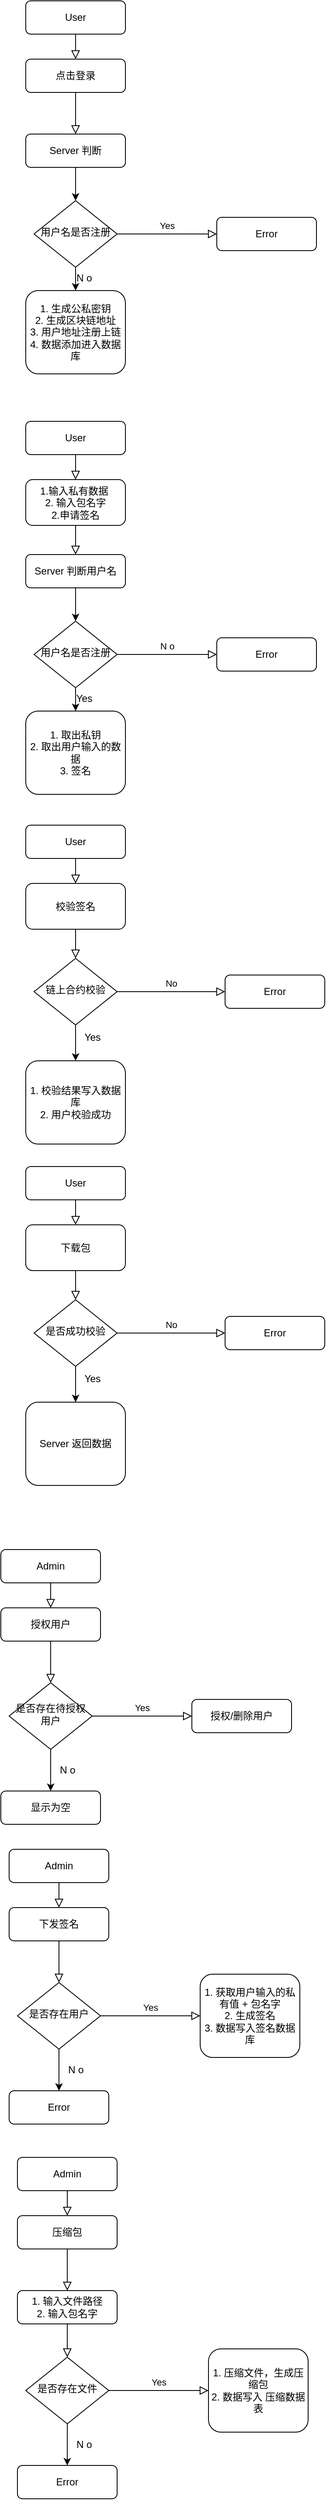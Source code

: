 <mxfile version="24.2.2" type="github">
  <diagram id="C5RBs43oDa-KdzZeNtuy" name="Page-1">
    <mxGraphModel dx="977" dy="652" grid="1" gridSize="10" guides="1" tooltips="1" connect="1" arrows="1" fold="1" page="1" pageScale="1" pageWidth="827" pageHeight="1169" math="0" shadow="0">
      <root>
        <mxCell id="WIyWlLk6GJQsqaUBKTNV-0" />
        <mxCell id="WIyWlLk6GJQsqaUBKTNV-1" parent="WIyWlLk6GJQsqaUBKTNV-0" />
        <mxCell id="WIyWlLk6GJQsqaUBKTNV-2" value="" style="rounded=0;html=1;jettySize=auto;orthogonalLoop=1;fontSize=11;endArrow=block;endFill=0;endSize=8;strokeWidth=1;shadow=0;labelBackgroundColor=none;edgeStyle=orthogonalEdgeStyle;" parent="WIyWlLk6GJQsqaUBKTNV-1" source="WIyWlLk6GJQsqaUBKTNV-3" edge="1">
          <mxGeometry relative="1" as="geometry">
            <mxPoint x="220" y="150" as="targetPoint" />
          </mxGeometry>
        </mxCell>
        <mxCell id="WIyWlLk6GJQsqaUBKTNV-3" value="User" style="rounded=1;whiteSpace=wrap;html=1;fontSize=12;glass=0;strokeWidth=1;shadow=0;" parent="WIyWlLk6GJQsqaUBKTNV-1" vertex="1">
          <mxGeometry x="160" y="80" width="120" height="40" as="geometry" />
        </mxCell>
        <mxCell id="WIyWlLk6GJQsqaUBKTNV-5" value="Yes" style="edgeStyle=orthogonalEdgeStyle;rounded=0;html=1;jettySize=auto;orthogonalLoop=1;fontSize=11;endArrow=block;endFill=0;endSize=8;strokeWidth=1;shadow=0;labelBackgroundColor=none;" parent="WIyWlLk6GJQsqaUBKTNV-1" source="WIyWlLk6GJQsqaUBKTNV-6" target="WIyWlLk6GJQsqaUBKTNV-7" edge="1">
          <mxGeometry y="10" relative="1" as="geometry">
            <mxPoint as="offset" />
          </mxGeometry>
        </mxCell>
        <mxCell id="WIyWlLk6GJQsqaUBKTNV-6" value="用户名是否注册" style="rhombus;whiteSpace=wrap;html=1;shadow=0;fontFamily=Helvetica;fontSize=12;align=center;strokeWidth=1;spacing=6;spacingTop=-4;" parent="WIyWlLk6GJQsqaUBKTNV-1" vertex="1">
          <mxGeometry x="170" y="320" width="100" height="80" as="geometry" />
        </mxCell>
        <mxCell id="WIyWlLk6GJQsqaUBKTNV-7" value="Error" style="rounded=1;whiteSpace=wrap;html=1;fontSize=12;glass=0;strokeWidth=1;shadow=0;" parent="WIyWlLk6GJQsqaUBKTNV-1" vertex="1">
          <mxGeometry x="390" y="340" width="120" height="40" as="geometry" />
        </mxCell>
        <mxCell id="WIyWlLk6GJQsqaUBKTNV-11" value="1. 生成公私密钥&lt;div&gt;2. 生成区块链地址&lt;/div&gt;&lt;div&gt;3. 用户地址注册上链&lt;/div&gt;&lt;div&gt;4. 数据添加进入数据库&lt;/div&gt;" style="rounded=1;whiteSpace=wrap;html=1;fontSize=12;glass=0;strokeWidth=1;shadow=0;" parent="WIyWlLk6GJQsqaUBKTNV-1" vertex="1">
          <mxGeometry x="160" y="428" width="120" height="100" as="geometry" />
        </mxCell>
        <mxCell id="rnexsZbWBA9oW1r5ITZg-0" value="点击登录" style="rounded=1;whiteSpace=wrap;html=1;fontSize=12;glass=0;strokeWidth=1;shadow=0;" vertex="1" parent="WIyWlLk6GJQsqaUBKTNV-1">
          <mxGeometry x="160" y="150" width="120" height="40" as="geometry" />
        </mxCell>
        <mxCell id="rnexsZbWBA9oW1r5ITZg-1" value="Server 判断" style="rounded=1;whiteSpace=wrap;html=1;fontSize=12;glass=0;strokeWidth=1;shadow=0;" vertex="1" parent="WIyWlLk6GJQsqaUBKTNV-1">
          <mxGeometry x="160" y="240" width="120" height="40" as="geometry" />
        </mxCell>
        <mxCell id="rnexsZbWBA9oW1r5ITZg-2" value="" style="rounded=0;html=1;jettySize=auto;orthogonalLoop=1;fontSize=11;endArrow=block;endFill=0;endSize=8;strokeWidth=1;shadow=0;labelBackgroundColor=none;edgeStyle=orthogonalEdgeStyle;exitX=0.5;exitY=1;exitDx=0;exitDy=0;entryX=0.5;entryY=0;entryDx=0;entryDy=0;" edge="1" parent="WIyWlLk6GJQsqaUBKTNV-1" source="rnexsZbWBA9oW1r5ITZg-0" target="rnexsZbWBA9oW1r5ITZg-1">
          <mxGeometry relative="1" as="geometry">
            <mxPoint x="230" y="130" as="sourcePoint" />
            <mxPoint x="230" y="160" as="targetPoint" />
          </mxGeometry>
        </mxCell>
        <mxCell id="rnexsZbWBA9oW1r5ITZg-3" value="" style="endArrow=classic;html=1;rounded=0;exitX=0.5;exitY=1;exitDx=0;exitDy=0;entryX=0.5;entryY=0;entryDx=0;entryDy=0;" edge="1" parent="WIyWlLk6GJQsqaUBKTNV-1" source="rnexsZbWBA9oW1r5ITZg-1" target="WIyWlLk6GJQsqaUBKTNV-6">
          <mxGeometry width="50" height="50" relative="1" as="geometry">
            <mxPoint x="280" y="320" as="sourcePoint" />
            <mxPoint x="330" y="270" as="targetPoint" />
          </mxGeometry>
        </mxCell>
        <mxCell id="rnexsZbWBA9oW1r5ITZg-4" value="" style="endArrow=classic;html=1;rounded=0;exitX=0.5;exitY=1;exitDx=0;exitDy=0;entryX=0.5;entryY=0;entryDx=0;entryDy=0;" edge="1" parent="WIyWlLk6GJQsqaUBKTNV-1" source="WIyWlLk6GJQsqaUBKTNV-6" target="WIyWlLk6GJQsqaUBKTNV-11">
          <mxGeometry width="50" height="50" relative="1" as="geometry">
            <mxPoint x="230" y="290" as="sourcePoint" />
            <mxPoint x="230" y="330" as="targetPoint" />
          </mxGeometry>
        </mxCell>
        <mxCell id="rnexsZbWBA9oW1r5ITZg-5" value="N o" style="text;html=1;align=center;verticalAlign=middle;resizable=0;points=[];autosize=1;strokeColor=none;fillColor=none;" vertex="1" parent="WIyWlLk6GJQsqaUBKTNV-1">
          <mxGeometry x="210" y="398" width="40" height="30" as="geometry" />
        </mxCell>
        <mxCell id="rnexsZbWBA9oW1r5ITZg-6" value="" style="rounded=0;html=1;jettySize=auto;orthogonalLoop=1;fontSize=11;endArrow=block;endFill=0;endSize=8;strokeWidth=1;shadow=0;labelBackgroundColor=none;edgeStyle=orthogonalEdgeStyle;" edge="1" parent="WIyWlLk6GJQsqaUBKTNV-1" source="rnexsZbWBA9oW1r5ITZg-7">
          <mxGeometry relative="1" as="geometry">
            <mxPoint x="220" y="655" as="targetPoint" />
          </mxGeometry>
        </mxCell>
        <mxCell id="rnexsZbWBA9oW1r5ITZg-7" value="User" style="rounded=1;whiteSpace=wrap;html=1;fontSize=12;glass=0;strokeWidth=1;shadow=0;" vertex="1" parent="WIyWlLk6GJQsqaUBKTNV-1">
          <mxGeometry x="160" y="585" width="120" height="40" as="geometry" />
        </mxCell>
        <mxCell id="rnexsZbWBA9oW1r5ITZg-8" value="N o" style="edgeStyle=orthogonalEdgeStyle;rounded=0;html=1;jettySize=auto;orthogonalLoop=1;fontSize=11;endArrow=block;endFill=0;endSize=8;strokeWidth=1;shadow=0;labelBackgroundColor=none;" edge="1" parent="WIyWlLk6GJQsqaUBKTNV-1" source="rnexsZbWBA9oW1r5ITZg-9" target="rnexsZbWBA9oW1r5ITZg-10">
          <mxGeometry y="10" relative="1" as="geometry">
            <mxPoint as="offset" />
          </mxGeometry>
        </mxCell>
        <mxCell id="rnexsZbWBA9oW1r5ITZg-9" value="用户名是否注册" style="rhombus;whiteSpace=wrap;html=1;shadow=0;fontFamily=Helvetica;fontSize=12;align=center;strokeWidth=1;spacing=6;spacingTop=-4;" vertex="1" parent="WIyWlLk6GJQsqaUBKTNV-1">
          <mxGeometry x="170" y="825" width="100" height="80" as="geometry" />
        </mxCell>
        <mxCell id="rnexsZbWBA9oW1r5ITZg-10" value="Error" style="rounded=1;whiteSpace=wrap;html=1;fontSize=12;glass=0;strokeWidth=1;shadow=0;" vertex="1" parent="WIyWlLk6GJQsqaUBKTNV-1">
          <mxGeometry x="390" y="845" width="120" height="40" as="geometry" />
        </mxCell>
        <mxCell id="rnexsZbWBA9oW1r5ITZg-11" value="1. 取出私钥&lt;div&gt;2. 取出用户输入的数据&lt;/div&gt;&lt;div&gt;3. 签名&lt;/div&gt;" style="rounded=1;whiteSpace=wrap;html=1;fontSize=12;glass=0;strokeWidth=1;shadow=0;" vertex="1" parent="WIyWlLk6GJQsqaUBKTNV-1">
          <mxGeometry x="160" y="933" width="120" height="100" as="geometry" />
        </mxCell>
        <mxCell id="rnexsZbWBA9oW1r5ITZg-12" value="1.输入私有数据&amp;nbsp;&lt;div&gt;2. 输入包名字&lt;br&gt;&lt;div&gt;2.申请签名&lt;/div&gt;&lt;/div&gt;" style="rounded=1;whiteSpace=wrap;html=1;fontSize=12;glass=0;strokeWidth=1;shadow=0;" vertex="1" parent="WIyWlLk6GJQsqaUBKTNV-1">
          <mxGeometry x="160" y="655" width="120" height="55" as="geometry" />
        </mxCell>
        <mxCell id="rnexsZbWBA9oW1r5ITZg-13" value="Server 判断用户名" style="rounded=1;whiteSpace=wrap;html=1;fontSize=12;glass=0;strokeWidth=1;shadow=0;" vertex="1" parent="WIyWlLk6GJQsqaUBKTNV-1">
          <mxGeometry x="160" y="745" width="120" height="40" as="geometry" />
        </mxCell>
        <mxCell id="rnexsZbWBA9oW1r5ITZg-14" value="" style="rounded=0;html=1;jettySize=auto;orthogonalLoop=1;fontSize=11;endArrow=block;endFill=0;endSize=8;strokeWidth=1;shadow=0;labelBackgroundColor=none;edgeStyle=orthogonalEdgeStyle;exitX=0.5;exitY=1;exitDx=0;exitDy=0;entryX=0.5;entryY=0;entryDx=0;entryDy=0;" edge="1" parent="WIyWlLk6GJQsqaUBKTNV-1" source="rnexsZbWBA9oW1r5ITZg-12" target="rnexsZbWBA9oW1r5ITZg-13">
          <mxGeometry relative="1" as="geometry">
            <mxPoint x="230" y="635" as="sourcePoint" />
            <mxPoint x="230" y="665" as="targetPoint" />
          </mxGeometry>
        </mxCell>
        <mxCell id="rnexsZbWBA9oW1r5ITZg-15" value="" style="endArrow=classic;html=1;rounded=0;exitX=0.5;exitY=1;exitDx=0;exitDy=0;entryX=0.5;entryY=0;entryDx=0;entryDy=0;" edge="1" parent="WIyWlLk6GJQsqaUBKTNV-1" source="rnexsZbWBA9oW1r5ITZg-13" target="rnexsZbWBA9oW1r5ITZg-9">
          <mxGeometry width="50" height="50" relative="1" as="geometry">
            <mxPoint x="280" y="825" as="sourcePoint" />
            <mxPoint x="330" y="775" as="targetPoint" />
          </mxGeometry>
        </mxCell>
        <mxCell id="rnexsZbWBA9oW1r5ITZg-16" value="" style="endArrow=classic;html=1;rounded=0;exitX=0.5;exitY=1;exitDx=0;exitDy=0;entryX=0.5;entryY=0;entryDx=0;entryDy=0;" edge="1" parent="WIyWlLk6GJQsqaUBKTNV-1" source="rnexsZbWBA9oW1r5ITZg-9" target="rnexsZbWBA9oW1r5ITZg-11">
          <mxGeometry width="50" height="50" relative="1" as="geometry">
            <mxPoint x="230" y="795" as="sourcePoint" />
            <mxPoint x="230" y="835" as="targetPoint" />
          </mxGeometry>
        </mxCell>
        <mxCell id="rnexsZbWBA9oW1r5ITZg-17" value="Yes" style="text;html=1;align=center;verticalAlign=middle;resizable=0;points=[];autosize=1;strokeColor=none;fillColor=none;" vertex="1" parent="WIyWlLk6GJQsqaUBKTNV-1">
          <mxGeometry x="210" y="903" width="40" height="30" as="geometry" />
        </mxCell>
        <mxCell id="rnexsZbWBA9oW1r5ITZg-18" value="" style="rounded=0;html=1;jettySize=auto;orthogonalLoop=1;fontSize=11;endArrow=block;endFill=0;endSize=8;strokeWidth=1;shadow=0;labelBackgroundColor=none;edgeStyle=orthogonalEdgeStyle;" edge="1" parent="WIyWlLk6GJQsqaUBKTNV-1" source="rnexsZbWBA9oW1r5ITZg-19">
          <mxGeometry relative="1" as="geometry">
            <mxPoint x="220" y="1140" as="targetPoint" />
          </mxGeometry>
        </mxCell>
        <mxCell id="rnexsZbWBA9oW1r5ITZg-19" value="User" style="rounded=1;whiteSpace=wrap;html=1;fontSize=12;glass=0;strokeWidth=1;shadow=0;" vertex="1" parent="WIyWlLk6GJQsqaUBKTNV-1">
          <mxGeometry x="160" y="1070" width="120" height="40" as="geometry" />
        </mxCell>
        <mxCell id="rnexsZbWBA9oW1r5ITZg-20" value="No" style="edgeStyle=orthogonalEdgeStyle;rounded=0;html=1;jettySize=auto;orthogonalLoop=1;fontSize=11;endArrow=block;endFill=0;endSize=8;strokeWidth=1;shadow=0;labelBackgroundColor=none;" edge="1" parent="WIyWlLk6GJQsqaUBKTNV-1" source="rnexsZbWBA9oW1r5ITZg-21" target="rnexsZbWBA9oW1r5ITZg-22">
          <mxGeometry y="10" relative="1" as="geometry">
            <mxPoint as="offset" />
          </mxGeometry>
        </mxCell>
        <mxCell id="rnexsZbWBA9oW1r5ITZg-21" value="链上合约校验" style="rhombus;whiteSpace=wrap;html=1;shadow=0;fontFamily=Helvetica;fontSize=12;align=center;strokeWidth=1;spacing=6;spacingTop=-4;" vertex="1" parent="WIyWlLk6GJQsqaUBKTNV-1">
          <mxGeometry x="170" y="1230" width="100" height="80" as="geometry" />
        </mxCell>
        <mxCell id="rnexsZbWBA9oW1r5ITZg-22" value="Error" style="rounded=1;whiteSpace=wrap;html=1;fontSize=12;glass=0;strokeWidth=1;shadow=0;" vertex="1" parent="WIyWlLk6GJQsqaUBKTNV-1">
          <mxGeometry x="400" y="1250" width="120" height="40" as="geometry" />
        </mxCell>
        <mxCell id="rnexsZbWBA9oW1r5ITZg-23" value="&lt;div&gt;1. 校验结果写入数据库&lt;/div&gt;&lt;div&gt;2. 用户校验成功&lt;/div&gt;" style="rounded=1;whiteSpace=wrap;html=1;fontSize=12;glass=0;strokeWidth=1;shadow=0;" vertex="1" parent="WIyWlLk6GJQsqaUBKTNV-1">
          <mxGeometry x="160" y="1353" width="120" height="100" as="geometry" />
        </mxCell>
        <mxCell id="rnexsZbWBA9oW1r5ITZg-24" value="校验签名" style="rounded=1;whiteSpace=wrap;html=1;fontSize=12;glass=0;strokeWidth=1;shadow=0;" vertex="1" parent="WIyWlLk6GJQsqaUBKTNV-1">
          <mxGeometry x="160" y="1140" width="120" height="55" as="geometry" />
        </mxCell>
        <mxCell id="rnexsZbWBA9oW1r5ITZg-26" value="" style="rounded=0;html=1;jettySize=auto;orthogonalLoop=1;fontSize=11;endArrow=block;endFill=0;endSize=8;strokeWidth=1;shadow=0;labelBackgroundColor=none;edgeStyle=orthogonalEdgeStyle;exitX=0.5;exitY=1;exitDx=0;exitDy=0;entryX=0.5;entryY=0;entryDx=0;entryDy=0;" edge="1" parent="WIyWlLk6GJQsqaUBKTNV-1" source="rnexsZbWBA9oW1r5ITZg-24">
          <mxGeometry relative="1" as="geometry">
            <mxPoint x="230" y="1120" as="sourcePoint" />
            <mxPoint x="220" y="1230" as="targetPoint" />
          </mxGeometry>
        </mxCell>
        <mxCell id="rnexsZbWBA9oW1r5ITZg-28" value="" style="endArrow=classic;html=1;rounded=0;exitX=0.5;exitY=1;exitDx=0;exitDy=0;entryX=0.5;entryY=0;entryDx=0;entryDy=0;" edge="1" parent="WIyWlLk6GJQsqaUBKTNV-1" source="rnexsZbWBA9oW1r5ITZg-21" target="rnexsZbWBA9oW1r5ITZg-23">
          <mxGeometry width="50" height="50" relative="1" as="geometry">
            <mxPoint x="230" y="1280" as="sourcePoint" />
            <mxPoint x="230" y="1320" as="targetPoint" />
          </mxGeometry>
        </mxCell>
        <mxCell id="rnexsZbWBA9oW1r5ITZg-29" value="Yes" style="text;html=1;align=center;verticalAlign=middle;resizable=0;points=[];autosize=1;strokeColor=none;fillColor=none;" vertex="1" parent="WIyWlLk6GJQsqaUBKTNV-1">
          <mxGeometry x="220" y="1310" width="40" height="30" as="geometry" />
        </mxCell>
        <mxCell id="rnexsZbWBA9oW1r5ITZg-30" value="" style="rounded=0;html=1;jettySize=auto;orthogonalLoop=1;fontSize=11;endArrow=block;endFill=0;endSize=8;strokeWidth=1;shadow=0;labelBackgroundColor=none;edgeStyle=orthogonalEdgeStyle;" edge="1" parent="WIyWlLk6GJQsqaUBKTNV-1" source="rnexsZbWBA9oW1r5ITZg-31">
          <mxGeometry relative="1" as="geometry">
            <mxPoint x="220" y="1550" as="targetPoint" />
          </mxGeometry>
        </mxCell>
        <mxCell id="rnexsZbWBA9oW1r5ITZg-31" value="User" style="rounded=1;whiteSpace=wrap;html=1;fontSize=12;glass=0;strokeWidth=1;shadow=0;" vertex="1" parent="WIyWlLk6GJQsqaUBKTNV-1">
          <mxGeometry x="160" y="1480" width="120" height="40" as="geometry" />
        </mxCell>
        <mxCell id="rnexsZbWBA9oW1r5ITZg-32" value="No" style="edgeStyle=orthogonalEdgeStyle;rounded=0;html=1;jettySize=auto;orthogonalLoop=1;fontSize=11;endArrow=block;endFill=0;endSize=8;strokeWidth=1;shadow=0;labelBackgroundColor=none;" edge="1" parent="WIyWlLk6GJQsqaUBKTNV-1" source="rnexsZbWBA9oW1r5ITZg-33" target="rnexsZbWBA9oW1r5ITZg-34">
          <mxGeometry y="10" relative="1" as="geometry">
            <mxPoint as="offset" />
          </mxGeometry>
        </mxCell>
        <mxCell id="rnexsZbWBA9oW1r5ITZg-33" value="是否成功校验" style="rhombus;whiteSpace=wrap;html=1;shadow=0;fontFamily=Helvetica;fontSize=12;align=center;strokeWidth=1;spacing=6;spacingTop=-4;" vertex="1" parent="WIyWlLk6GJQsqaUBKTNV-1">
          <mxGeometry x="170" y="1640" width="100" height="80" as="geometry" />
        </mxCell>
        <mxCell id="rnexsZbWBA9oW1r5ITZg-34" value="Error" style="rounded=1;whiteSpace=wrap;html=1;fontSize=12;glass=0;strokeWidth=1;shadow=0;" vertex="1" parent="WIyWlLk6GJQsqaUBKTNV-1">
          <mxGeometry x="400" y="1660" width="120" height="40" as="geometry" />
        </mxCell>
        <mxCell id="rnexsZbWBA9oW1r5ITZg-35" value="Server 返回数据" style="rounded=1;whiteSpace=wrap;html=1;fontSize=12;glass=0;strokeWidth=1;shadow=0;" vertex="1" parent="WIyWlLk6GJQsqaUBKTNV-1">
          <mxGeometry x="160" y="1763" width="120" height="100" as="geometry" />
        </mxCell>
        <mxCell id="rnexsZbWBA9oW1r5ITZg-36" value="下载包" style="rounded=1;whiteSpace=wrap;html=1;fontSize=12;glass=0;strokeWidth=1;shadow=0;" vertex="1" parent="WIyWlLk6GJQsqaUBKTNV-1">
          <mxGeometry x="160" y="1550" width="120" height="55" as="geometry" />
        </mxCell>
        <mxCell id="rnexsZbWBA9oW1r5ITZg-37" value="" style="rounded=0;html=1;jettySize=auto;orthogonalLoop=1;fontSize=11;endArrow=block;endFill=0;endSize=8;strokeWidth=1;shadow=0;labelBackgroundColor=none;edgeStyle=orthogonalEdgeStyle;exitX=0.5;exitY=1;exitDx=0;exitDy=0;entryX=0.5;entryY=0;entryDx=0;entryDy=0;" edge="1" parent="WIyWlLk6GJQsqaUBKTNV-1" source="rnexsZbWBA9oW1r5ITZg-36">
          <mxGeometry relative="1" as="geometry">
            <mxPoint x="230" y="1530" as="sourcePoint" />
            <mxPoint x="220" y="1640" as="targetPoint" />
          </mxGeometry>
        </mxCell>
        <mxCell id="rnexsZbWBA9oW1r5ITZg-38" value="" style="endArrow=classic;html=1;rounded=0;exitX=0.5;exitY=1;exitDx=0;exitDy=0;entryX=0.5;entryY=0;entryDx=0;entryDy=0;" edge="1" parent="WIyWlLk6GJQsqaUBKTNV-1" source="rnexsZbWBA9oW1r5ITZg-33" target="rnexsZbWBA9oW1r5ITZg-35">
          <mxGeometry width="50" height="50" relative="1" as="geometry">
            <mxPoint x="230" y="1690" as="sourcePoint" />
            <mxPoint x="230" y="1730" as="targetPoint" />
          </mxGeometry>
        </mxCell>
        <mxCell id="rnexsZbWBA9oW1r5ITZg-39" value="Yes" style="text;html=1;align=center;verticalAlign=middle;resizable=0;points=[];autosize=1;strokeColor=none;fillColor=none;" vertex="1" parent="WIyWlLk6GJQsqaUBKTNV-1">
          <mxGeometry x="220" y="1720" width="40" height="30" as="geometry" />
        </mxCell>
        <mxCell id="rnexsZbWBA9oW1r5ITZg-40" value="" style="rounded=0;html=1;jettySize=auto;orthogonalLoop=1;fontSize=11;endArrow=block;endFill=0;endSize=8;strokeWidth=1;shadow=0;labelBackgroundColor=none;edgeStyle=orthogonalEdgeStyle;" edge="1" parent="WIyWlLk6GJQsqaUBKTNV-1" source="rnexsZbWBA9oW1r5ITZg-41">
          <mxGeometry relative="1" as="geometry">
            <mxPoint x="190" y="2010" as="targetPoint" />
          </mxGeometry>
        </mxCell>
        <mxCell id="rnexsZbWBA9oW1r5ITZg-41" value="Admin" style="rounded=1;whiteSpace=wrap;html=1;fontSize=12;glass=0;strokeWidth=1;shadow=0;" vertex="1" parent="WIyWlLk6GJQsqaUBKTNV-1">
          <mxGeometry x="130" y="1940" width="120" height="40" as="geometry" />
        </mxCell>
        <mxCell id="rnexsZbWBA9oW1r5ITZg-42" value="Yes" style="edgeStyle=orthogonalEdgeStyle;rounded=0;html=1;jettySize=auto;orthogonalLoop=1;fontSize=11;endArrow=block;endFill=0;endSize=8;strokeWidth=1;shadow=0;labelBackgroundColor=none;" edge="1" parent="WIyWlLk6GJQsqaUBKTNV-1" source="rnexsZbWBA9oW1r5ITZg-43" target="rnexsZbWBA9oW1r5ITZg-44">
          <mxGeometry y="10" relative="1" as="geometry">
            <mxPoint as="offset" />
          </mxGeometry>
        </mxCell>
        <mxCell id="rnexsZbWBA9oW1r5ITZg-43" value="是否存在待授权用户" style="rhombus;whiteSpace=wrap;html=1;shadow=0;fontFamily=Helvetica;fontSize=12;align=center;strokeWidth=1;spacing=6;spacingTop=-4;" vertex="1" parent="WIyWlLk6GJQsqaUBKTNV-1">
          <mxGeometry x="140" y="2100" width="100" height="80" as="geometry" />
        </mxCell>
        <mxCell id="rnexsZbWBA9oW1r5ITZg-44" value="授权/删除用户" style="rounded=1;whiteSpace=wrap;html=1;fontSize=12;glass=0;strokeWidth=1;shadow=0;" vertex="1" parent="WIyWlLk6GJQsqaUBKTNV-1">
          <mxGeometry x="360" y="2120" width="120" height="40" as="geometry" />
        </mxCell>
        <mxCell id="rnexsZbWBA9oW1r5ITZg-45" value="显示为空" style="rounded=1;whiteSpace=wrap;html=1;fontSize=12;glass=0;strokeWidth=1;shadow=0;" vertex="1" parent="WIyWlLk6GJQsqaUBKTNV-1">
          <mxGeometry x="130" y="2230" width="120" height="40" as="geometry" />
        </mxCell>
        <mxCell id="rnexsZbWBA9oW1r5ITZg-46" value="授权用户" style="rounded=1;whiteSpace=wrap;html=1;fontSize=12;glass=0;strokeWidth=1;shadow=0;" vertex="1" parent="WIyWlLk6GJQsqaUBKTNV-1">
          <mxGeometry x="130" y="2010" width="120" height="40" as="geometry" />
        </mxCell>
        <mxCell id="rnexsZbWBA9oW1r5ITZg-48" value="" style="rounded=0;html=1;jettySize=auto;orthogonalLoop=1;fontSize=11;endArrow=block;endFill=0;endSize=8;strokeWidth=1;shadow=0;labelBackgroundColor=none;edgeStyle=orthogonalEdgeStyle;exitX=0.5;exitY=1;exitDx=0;exitDy=0;entryX=0.5;entryY=0;entryDx=0;entryDy=0;" edge="1" parent="WIyWlLk6GJQsqaUBKTNV-1" source="rnexsZbWBA9oW1r5ITZg-46">
          <mxGeometry relative="1" as="geometry">
            <mxPoint x="200" y="1990" as="sourcePoint" />
            <mxPoint x="190" y="2100" as="targetPoint" />
          </mxGeometry>
        </mxCell>
        <mxCell id="rnexsZbWBA9oW1r5ITZg-50" value="" style="endArrow=classic;html=1;rounded=0;exitX=0.5;exitY=1;exitDx=0;exitDy=0;entryX=0.5;entryY=0;entryDx=0;entryDy=0;" edge="1" parent="WIyWlLk6GJQsqaUBKTNV-1" source="rnexsZbWBA9oW1r5ITZg-43" target="rnexsZbWBA9oW1r5ITZg-45">
          <mxGeometry width="50" height="50" relative="1" as="geometry">
            <mxPoint x="200" y="2150" as="sourcePoint" />
            <mxPoint x="200" y="2190" as="targetPoint" />
          </mxGeometry>
        </mxCell>
        <mxCell id="rnexsZbWBA9oW1r5ITZg-51" value="N o" style="text;html=1;align=center;verticalAlign=middle;resizable=0;points=[];autosize=1;strokeColor=none;fillColor=none;" vertex="1" parent="WIyWlLk6GJQsqaUBKTNV-1">
          <mxGeometry x="190" y="2190" width="40" height="30" as="geometry" />
        </mxCell>
        <mxCell id="rnexsZbWBA9oW1r5ITZg-52" value="" style="rounded=0;html=1;jettySize=auto;orthogonalLoop=1;fontSize=11;endArrow=block;endFill=0;endSize=8;strokeWidth=1;shadow=0;labelBackgroundColor=none;edgeStyle=orthogonalEdgeStyle;" edge="1" parent="WIyWlLk6GJQsqaUBKTNV-1" source="rnexsZbWBA9oW1r5ITZg-53">
          <mxGeometry relative="1" as="geometry">
            <mxPoint x="200" y="2370" as="targetPoint" />
          </mxGeometry>
        </mxCell>
        <mxCell id="rnexsZbWBA9oW1r5ITZg-53" value="Admin" style="rounded=1;whiteSpace=wrap;html=1;fontSize=12;glass=0;strokeWidth=1;shadow=0;" vertex="1" parent="WIyWlLk6GJQsqaUBKTNV-1">
          <mxGeometry x="140" y="2300" width="120" height="40" as="geometry" />
        </mxCell>
        <mxCell id="rnexsZbWBA9oW1r5ITZg-54" value="Yes" style="edgeStyle=orthogonalEdgeStyle;rounded=0;html=1;jettySize=auto;orthogonalLoop=1;fontSize=11;endArrow=block;endFill=0;endSize=8;strokeWidth=1;shadow=0;labelBackgroundColor=none;" edge="1" parent="WIyWlLk6GJQsqaUBKTNV-1" source="rnexsZbWBA9oW1r5ITZg-55" target="rnexsZbWBA9oW1r5ITZg-56">
          <mxGeometry y="10" relative="1" as="geometry">
            <mxPoint as="offset" />
          </mxGeometry>
        </mxCell>
        <mxCell id="rnexsZbWBA9oW1r5ITZg-55" value="是否存在用户" style="rhombus;whiteSpace=wrap;html=1;shadow=0;fontFamily=Helvetica;fontSize=12;align=center;strokeWidth=1;spacing=6;spacingTop=-4;" vertex="1" parent="WIyWlLk6GJQsqaUBKTNV-1">
          <mxGeometry x="150" y="2460" width="100" height="80" as="geometry" />
        </mxCell>
        <mxCell id="rnexsZbWBA9oW1r5ITZg-56" value="1. 获取用户输入的私有值 + 包名字&lt;div&gt;2. 生成签名&lt;/div&gt;&lt;div&gt;3. 数据写入签名数据库&lt;/div&gt;" style="rounded=1;whiteSpace=wrap;html=1;fontSize=12;glass=0;strokeWidth=1;shadow=0;" vertex="1" parent="WIyWlLk6GJQsqaUBKTNV-1">
          <mxGeometry x="370" y="2450" width="120" height="100" as="geometry" />
        </mxCell>
        <mxCell id="rnexsZbWBA9oW1r5ITZg-57" value="Error" style="rounded=1;whiteSpace=wrap;html=1;fontSize=12;glass=0;strokeWidth=1;shadow=0;" vertex="1" parent="WIyWlLk6GJQsqaUBKTNV-1">
          <mxGeometry x="140" y="2590" width="120" height="40" as="geometry" />
        </mxCell>
        <mxCell id="rnexsZbWBA9oW1r5ITZg-58" value="下发签名" style="rounded=1;whiteSpace=wrap;html=1;fontSize=12;glass=0;strokeWidth=1;shadow=0;" vertex="1" parent="WIyWlLk6GJQsqaUBKTNV-1">
          <mxGeometry x="140" y="2370" width="120" height="40" as="geometry" />
        </mxCell>
        <mxCell id="rnexsZbWBA9oW1r5ITZg-59" value="" style="rounded=0;html=1;jettySize=auto;orthogonalLoop=1;fontSize=11;endArrow=block;endFill=0;endSize=8;strokeWidth=1;shadow=0;labelBackgroundColor=none;edgeStyle=orthogonalEdgeStyle;exitX=0.5;exitY=1;exitDx=0;exitDy=0;entryX=0.5;entryY=0;entryDx=0;entryDy=0;" edge="1" parent="WIyWlLk6GJQsqaUBKTNV-1" source="rnexsZbWBA9oW1r5ITZg-58">
          <mxGeometry relative="1" as="geometry">
            <mxPoint x="210" y="2350" as="sourcePoint" />
            <mxPoint x="200" y="2460" as="targetPoint" />
          </mxGeometry>
        </mxCell>
        <mxCell id="rnexsZbWBA9oW1r5ITZg-60" value="" style="endArrow=classic;html=1;rounded=0;exitX=0.5;exitY=1;exitDx=0;exitDy=0;entryX=0.5;entryY=0;entryDx=0;entryDy=0;" edge="1" parent="WIyWlLk6GJQsqaUBKTNV-1" source="rnexsZbWBA9oW1r5ITZg-55" target="rnexsZbWBA9oW1r5ITZg-57">
          <mxGeometry width="50" height="50" relative="1" as="geometry">
            <mxPoint x="210" y="2510" as="sourcePoint" />
            <mxPoint x="210" y="2550" as="targetPoint" />
          </mxGeometry>
        </mxCell>
        <mxCell id="rnexsZbWBA9oW1r5ITZg-61" value="N o" style="text;html=1;align=center;verticalAlign=middle;resizable=0;points=[];autosize=1;strokeColor=none;fillColor=none;" vertex="1" parent="WIyWlLk6GJQsqaUBKTNV-1">
          <mxGeometry x="200" y="2550" width="40" height="30" as="geometry" />
        </mxCell>
        <mxCell id="rnexsZbWBA9oW1r5ITZg-62" value="" style="rounded=0;html=1;jettySize=auto;orthogonalLoop=1;fontSize=11;endArrow=block;endFill=0;endSize=8;strokeWidth=1;shadow=0;labelBackgroundColor=none;edgeStyle=orthogonalEdgeStyle;" edge="1" parent="WIyWlLk6GJQsqaUBKTNV-1" source="rnexsZbWBA9oW1r5ITZg-63">
          <mxGeometry relative="1" as="geometry">
            <mxPoint x="210" y="2740" as="targetPoint" />
          </mxGeometry>
        </mxCell>
        <mxCell id="rnexsZbWBA9oW1r5ITZg-63" value="Admin" style="rounded=1;whiteSpace=wrap;html=1;fontSize=12;glass=0;strokeWidth=1;shadow=0;" vertex="1" parent="WIyWlLk6GJQsqaUBKTNV-1">
          <mxGeometry x="150" y="2670" width="120" height="40" as="geometry" />
        </mxCell>
        <mxCell id="rnexsZbWBA9oW1r5ITZg-64" value="Yes" style="edgeStyle=orthogonalEdgeStyle;rounded=0;html=1;jettySize=auto;orthogonalLoop=1;fontSize=11;endArrow=block;endFill=0;endSize=8;strokeWidth=1;shadow=0;labelBackgroundColor=none;" edge="1" parent="WIyWlLk6GJQsqaUBKTNV-1" source="rnexsZbWBA9oW1r5ITZg-65" target="rnexsZbWBA9oW1r5ITZg-66">
          <mxGeometry y="10" relative="1" as="geometry">
            <mxPoint as="offset" />
          </mxGeometry>
        </mxCell>
        <mxCell id="rnexsZbWBA9oW1r5ITZg-65" value="是否存在文件" style="rhombus;whiteSpace=wrap;html=1;shadow=0;fontFamily=Helvetica;fontSize=12;align=center;strokeWidth=1;spacing=6;spacingTop=-4;" vertex="1" parent="WIyWlLk6GJQsqaUBKTNV-1">
          <mxGeometry x="160" y="2910" width="100" height="80" as="geometry" />
        </mxCell>
        <mxCell id="rnexsZbWBA9oW1r5ITZg-66" value="1. 压缩文件，生成压缩包&lt;div&gt;2. 数据写入 压缩数据表&lt;/div&gt;" style="rounded=1;whiteSpace=wrap;html=1;fontSize=12;glass=0;strokeWidth=1;shadow=0;" vertex="1" parent="WIyWlLk6GJQsqaUBKTNV-1">
          <mxGeometry x="380" y="2900" width="120" height="100" as="geometry" />
        </mxCell>
        <mxCell id="rnexsZbWBA9oW1r5ITZg-67" value="Error" style="rounded=1;whiteSpace=wrap;html=1;fontSize=12;glass=0;strokeWidth=1;shadow=0;" vertex="1" parent="WIyWlLk6GJQsqaUBKTNV-1">
          <mxGeometry x="150" y="3040" width="120" height="40" as="geometry" />
        </mxCell>
        <mxCell id="rnexsZbWBA9oW1r5ITZg-68" value="压缩包" style="rounded=1;whiteSpace=wrap;html=1;fontSize=12;glass=0;strokeWidth=1;shadow=0;" vertex="1" parent="WIyWlLk6GJQsqaUBKTNV-1">
          <mxGeometry x="150" y="2740" width="120" height="40" as="geometry" />
        </mxCell>
        <mxCell id="rnexsZbWBA9oW1r5ITZg-69" value="" style="rounded=0;html=1;jettySize=auto;orthogonalLoop=1;fontSize=11;endArrow=block;endFill=0;endSize=8;strokeWidth=1;shadow=0;labelBackgroundColor=none;edgeStyle=orthogonalEdgeStyle;exitX=0.5;exitY=1;exitDx=0;exitDy=0;entryX=0.5;entryY=0;entryDx=0;entryDy=0;" edge="1" parent="WIyWlLk6GJQsqaUBKTNV-1" source="rnexsZbWBA9oW1r5ITZg-68">
          <mxGeometry relative="1" as="geometry">
            <mxPoint x="220" y="2720" as="sourcePoint" />
            <mxPoint x="210" y="2830" as="targetPoint" />
          </mxGeometry>
        </mxCell>
        <mxCell id="rnexsZbWBA9oW1r5ITZg-70" value="" style="endArrow=classic;html=1;rounded=0;exitX=0.5;exitY=1;exitDx=0;exitDy=0;entryX=0.5;entryY=0;entryDx=0;entryDy=0;" edge="1" parent="WIyWlLk6GJQsqaUBKTNV-1" source="rnexsZbWBA9oW1r5ITZg-65" target="rnexsZbWBA9oW1r5ITZg-67">
          <mxGeometry width="50" height="50" relative="1" as="geometry">
            <mxPoint x="220" y="2960" as="sourcePoint" />
            <mxPoint x="220" y="3000" as="targetPoint" />
          </mxGeometry>
        </mxCell>
        <mxCell id="rnexsZbWBA9oW1r5ITZg-71" value="N o" style="text;html=1;align=center;verticalAlign=middle;resizable=0;points=[];autosize=1;strokeColor=none;fillColor=none;" vertex="1" parent="WIyWlLk6GJQsqaUBKTNV-1">
          <mxGeometry x="210" y="3000" width="40" height="30" as="geometry" />
        </mxCell>
        <mxCell id="rnexsZbWBA9oW1r5ITZg-72" value="1. 输入文件路径&lt;div&gt;2. 输入包名字&lt;/div&gt;" style="rounded=1;whiteSpace=wrap;html=1;fontSize=12;glass=0;strokeWidth=1;shadow=0;" vertex="1" parent="WIyWlLk6GJQsqaUBKTNV-1">
          <mxGeometry x="150" y="2830" width="120" height="40" as="geometry" />
        </mxCell>
        <mxCell id="rnexsZbWBA9oW1r5ITZg-73" value="" style="rounded=0;html=1;jettySize=auto;orthogonalLoop=1;fontSize=11;endArrow=block;endFill=0;endSize=8;strokeWidth=1;shadow=0;labelBackgroundColor=none;edgeStyle=orthogonalEdgeStyle;exitX=0.5;exitY=1;exitDx=0;exitDy=0;entryX=0.5;entryY=0;entryDx=0;entryDy=0;" edge="1" parent="WIyWlLk6GJQsqaUBKTNV-1" source="rnexsZbWBA9oW1r5ITZg-72" target="rnexsZbWBA9oW1r5ITZg-65">
          <mxGeometry relative="1" as="geometry">
            <mxPoint x="220" y="2790" as="sourcePoint" />
            <mxPoint x="220" y="2840" as="targetPoint" />
          </mxGeometry>
        </mxCell>
      </root>
    </mxGraphModel>
  </diagram>
</mxfile>
